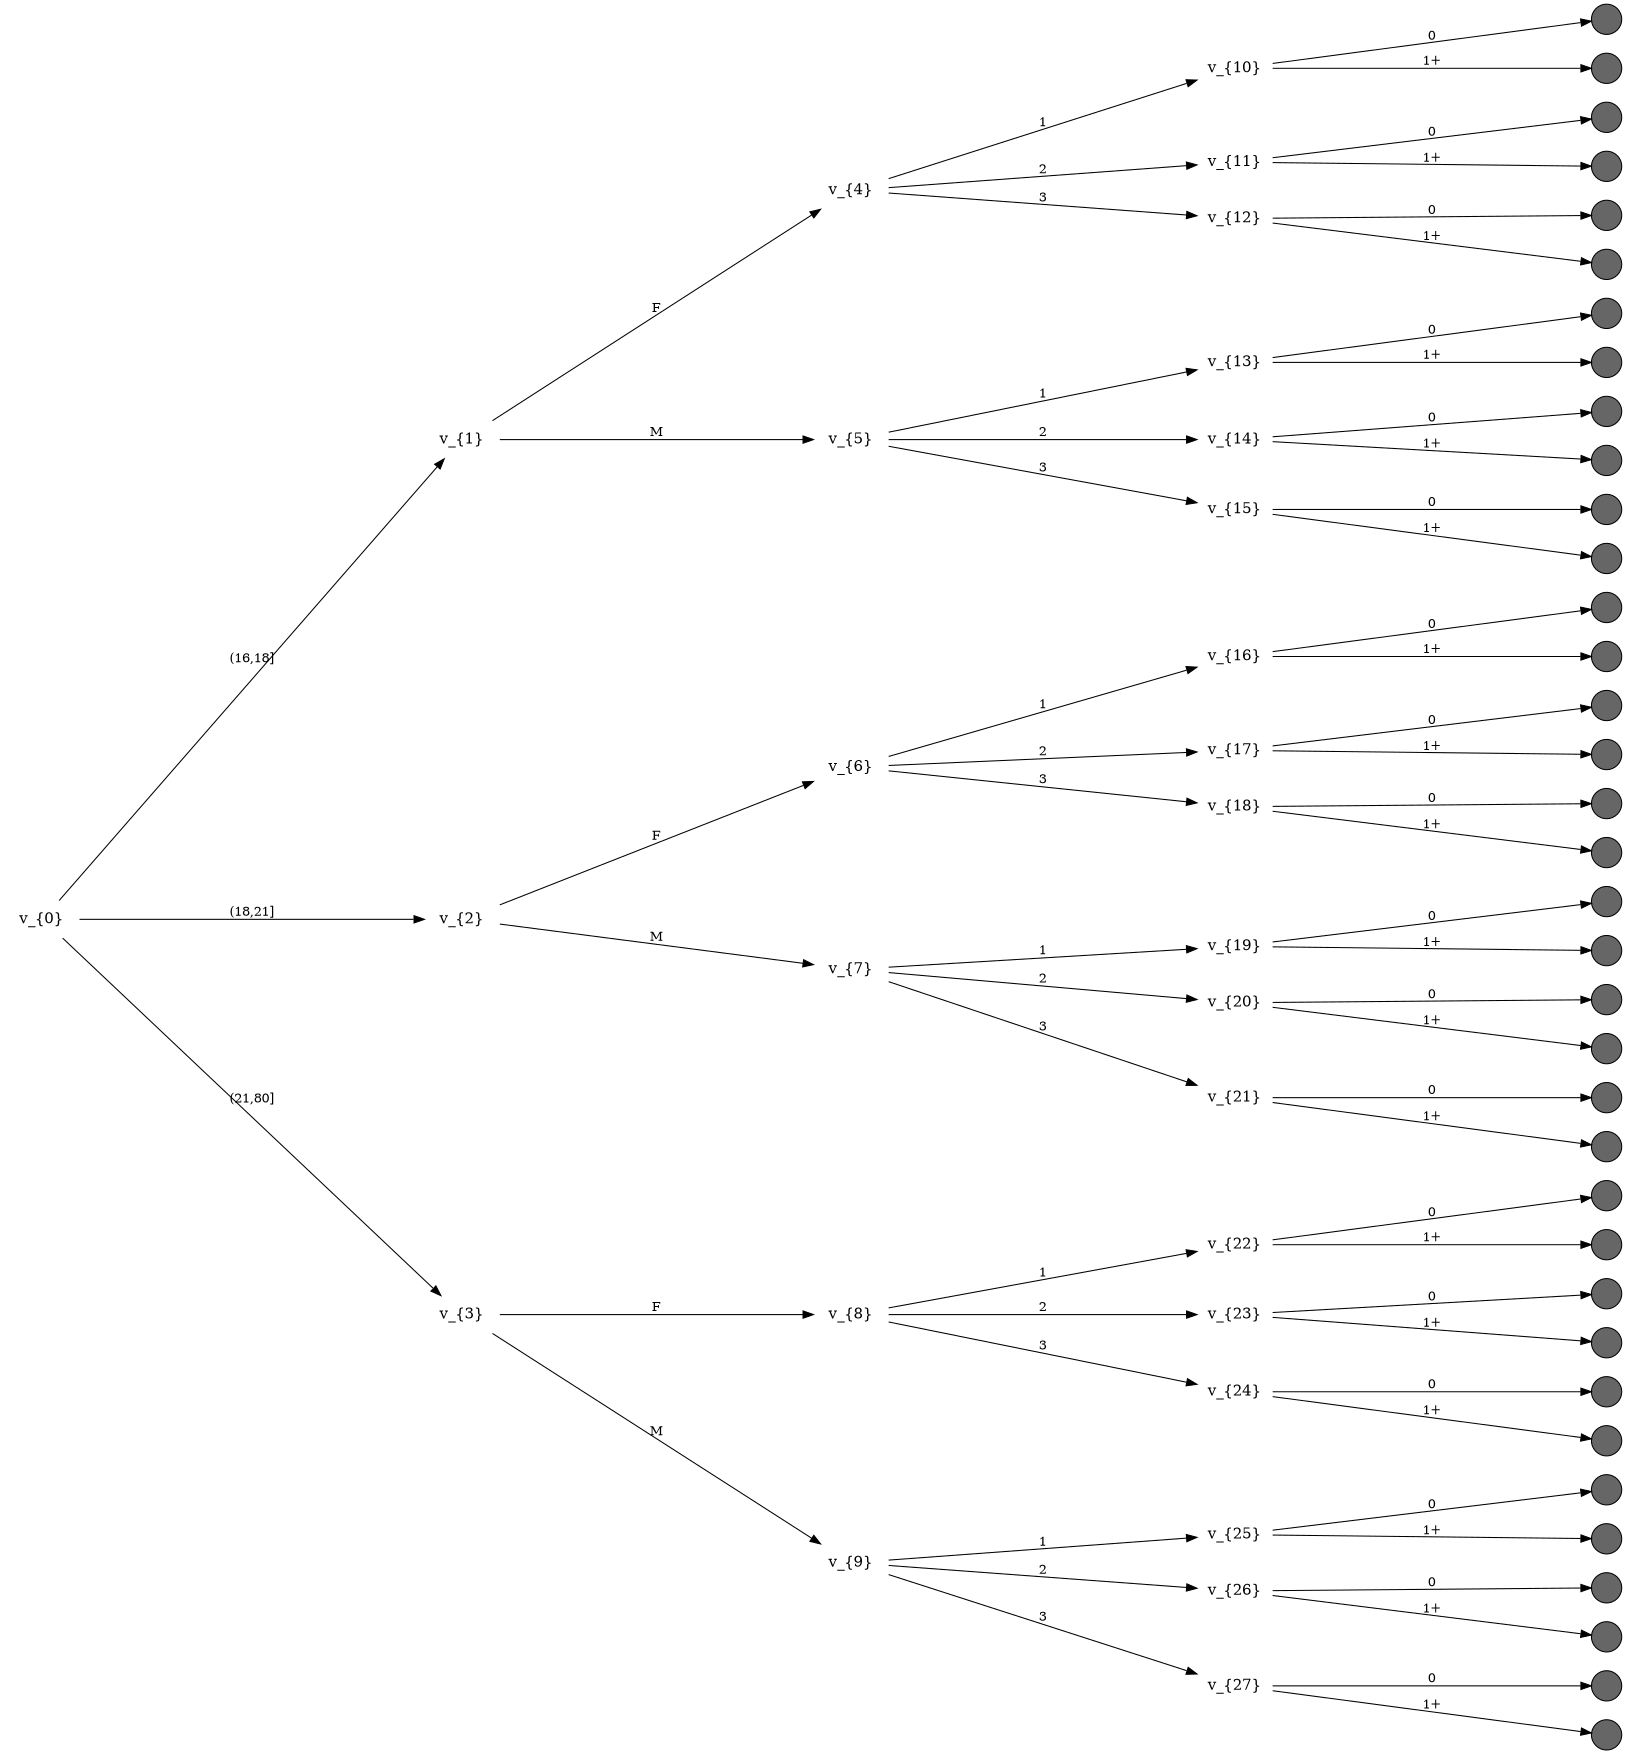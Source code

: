 digraph G {
rankdir=LR;
ranksep=4.0;
size=11.7;
"v_{0}" -> "v_{1}"  [color=black, fontsize=12, label="(16,18]", labelfontcolor="#009933"];
"v_{0}" -> "v_{2}"  [color=black, fontsize=12, label="(18,21]", labelfontcolor="#009933"];
"v_{0}" -> "v_{3}"  [color=black, fontsize=12, label="(21,80]", labelfontcolor="#009933"];
"v_{1}" -> "v_{4}"  [color=black, fontsize=12, label=F, labelfontcolor="#009933"];
"v_{1}" -> "v_{5}"  [color=black, fontsize=12, label=M, labelfontcolor="#009933"];
"v_{2}" -> "v_{6}"  [color=black, fontsize=12, label=F, labelfontcolor="#009933"];
"v_{2}" -> "v_{7}"  [color=black, fontsize=12, label=M, labelfontcolor="#009933"];
"v_{3}" -> "v_{8}"  [color=black, fontsize=12, label=F, labelfontcolor="#009933"];
"v_{3}" -> "v_{9}"  [color=black, fontsize=12, label=M, labelfontcolor="#009933"];
"v_{4}" -> "v_{10}"  [color=black, fontsize=12, label=1, labelfontcolor="#009933"];
"v_{4}" -> "v_{11}"  [color=black, fontsize=12, label=2, labelfontcolor="#009933"];
"v_{4}" -> "v_{12}"  [color=black, fontsize=12, label=3, labelfontcolor="#009933"];
"v_{5}" -> "v_{13}"  [color=black, fontsize=12, label=1, labelfontcolor="#009933"];
"v_{5}" -> "v_{14}"  [color=black, fontsize=12, label=2, labelfontcolor="#009933"];
"v_{5}" -> "v_{15}"  [color=black, fontsize=12, label=3, labelfontcolor="#009933"];
"v_{6}" -> "v_{16}"  [color=black, fontsize=12, label=1, labelfontcolor="#009933"];
"v_{6}" -> "v_{17}"  [color=black, fontsize=12, label=2, labelfontcolor="#009933"];
"v_{6}" -> "v_{18}"  [color=black, fontsize=12, label=3, labelfontcolor="#009933"];
"v_{7}" -> "v_{19}"  [color=black, fontsize=12, label=1, labelfontcolor="#009933"];
"v_{7}" -> "v_{20}"  [color=black, fontsize=12, label=2, labelfontcolor="#009933"];
"v_{7}" -> "v_{21}"  [color=black, fontsize=12, label=3, labelfontcolor="#009933"];
"v_{8}" -> "v_{22}"  [color=black, fontsize=12, label=1, labelfontcolor="#009933"];
"v_{8}" -> "v_{23}"  [color=black, fontsize=12, label=2, labelfontcolor="#009933"];
"v_{8}" -> "v_{24}"  [color=black, fontsize=12, label=3, labelfontcolor="#009933"];
"v_{9}" -> "v_{25}"  [color=black, fontsize=12, label=1, labelfontcolor="#009933"];
"v_{9}" -> "v_{26}"  [color=black, fontsize=12, label=2, labelfontcolor="#009933"];
"v_{9}" -> "v_{27}"  [color=black, fontsize=12, label=3, labelfontcolor="#009933"];
"v_{10}" -> "v_{28}"  [color=black, fontsize=12, label=0, labelfontcolor="#009933"];
"v_{10}" -> "v_{29}"  [color=black, fontsize=12, label="1+", labelfontcolor="#009933"];
"v_{11}" -> "v_{30}"  [color=black, fontsize=12, label=0, labelfontcolor="#009933"];
"v_{11}" -> "v_{31}"  [color=black, fontsize=12, label="1+", labelfontcolor="#009933"];
"v_{12}" -> "v_{32}"  [color=black, fontsize=12, label=0, labelfontcolor="#009933"];
"v_{12}" -> "v_{33}"  [color=black, fontsize=12, label="1+", labelfontcolor="#009933"];
"v_{13}" -> "v_{34}"  [color=black, fontsize=12, label=0, labelfontcolor="#009933"];
"v_{13}" -> "v_{35}"  [color=black, fontsize=12, label="1+", labelfontcolor="#009933"];
"v_{14}" -> "v_{36}"  [color=black, fontsize=12, label=0, labelfontcolor="#009933"];
"v_{14}" -> "v_{37}"  [color=black, fontsize=12, label="1+", labelfontcolor="#009933"];
"v_{15}" -> "v_{38}"  [color=black, fontsize=12, label=0, labelfontcolor="#009933"];
"v_{15}" -> "v_{39}"  [color=black, fontsize=12, label="1+", labelfontcolor="#009933"];
"v_{16}" -> "v_{40}"  [color=black, fontsize=12, label=0, labelfontcolor="#009933"];
"v_{16}" -> "v_{41}"  [color=black, fontsize=12, label="1+", labelfontcolor="#009933"];
"v_{17}" -> "v_{42}"  [color=black, fontsize=12, label=0, labelfontcolor="#009933"];
"v_{17}" -> "v_{43}"  [color=black, fontsize=12, label="1+", labelfontcolor="#009933"];
"v_{18}" -> "v_{44}"  [color=black, fontsize=12, label=0, labelfontcolor="#009933"];
"v_{18}" -> "v_{45}"  [color=black, fontsize=12, label="1+", labelfontcolor="#009933"];
"v_{19}" -> "v_{46}"  [color=black, fontsize=12, label=0, labelfontcolor="#009933"];
"v_{19}" -> "v_{47}"  [color=black, fontsize=12, label="1+", labelfontcolor="#009933"];
"v_{20}" -> "v_{48}"  [color=black, fontsize=12, label=0, labelfontcolor="#009933"];
"v_{20}" -> "v_{49}"  [color=black, fontsize=12, label="1+", labelfontcolor="#009933"];
"v_{21}" -> "v_{50}"  [color=black, fontsize=12, label=0, labelfontcolor="#009933"];
"v_{21}" -> "v_{51}"  [color=black, fontsize=12, label="1+", labelfontcolor="#009933"];
"v_{22}" -> "v_{52}"  [color=black, fontsize=12, label=0, labelfontcolor="#009933"];
"v_{22}" -> "v_{53}"  [color=black, fontsize=12, label="1+", labelfontcolor="#009933"];
"v_{23}" -> "v_{54}"  [color=black, fontsize=12, label=0, labelfontcolor="#009933"];
"v_{23}" -> "v_{55}"  [color=black, fontsize=12, label="1+", labelfontcolor="#009933"];
"v_{24}" -> "v_{56}"  [color=black, fontsize=12, label=0, labelfontcolor="#009933"];
"v_{24}" -> "v_{57}"  [color=black, fontsize=12, label="1+", labelfontcolor="#009933"];
"v_{25}" -> "v_{58}"  [color=black, fontsize=12, label=0, labelfontcolor="#009933"];
"v_{25}" -> "v_{59}"  [color=black, fontsize=12, label="1+", labelfontcolor="#009933"];
"v_{26}" -> "v_{60}"  [color=black, fontsize=12, label=0, labelfontcolor="#009933"];
"v_{26}" -> "v_{61}"  [color=black, fontsize=12, label="1+", labelfontcolor="#009933"];
"v_{27}" -> "v_{62}"  [color=black, fontsize=12, label=0, labelfontcolor="#009933"];
"v_{27}" -> "v_{63}"  [color=black, fontsize=12, label="1+", labelfontcolor="#009933"];
"v_{0}" [fixedsize=True, label="v_{0}", shape=none, width=1];
"v_{1}" [fixedsize=True, label="v_{1}", shape=none, width=1];
"v_{2}" [fixedsize=True, label="v_{2}", shape=none, width=1];
"v_{3}" [fixedsize=True, label="v_{3}", shape=none, width=1];
"v_{4}" [fixedsize=True, label="v_{4}", shape=none, width=1];
"v_{5}" [fixedsize=True, label="v_{5}", shape=none, width=1];
"v_{6}" [fixedsize=True, label="v_{6}", shape=none, width=1];
"v_{7}" [fixedsize=True, label="v_{7}", shape=none, width=1];
"v_{8}" [fixedsize=True, label="v_{8}", shape=none, width=1];
"v_{9}" [fixedsize=True, label="v_{9}", shape=none, width=1];
"v_{10}" [fixedsize=True, label="v_{10}", shape=none, width=1];
"v_{11}" [fixedsize=True, label="v_{11}", shape=none, width=1];
"v_{12}" [fixedsize=True, label="v_{12}", shape=none, width=1];
"v_{13}" [fixedsize=True, label="v_{13}", shape=none, width=1];
"v_{14}" [fixedsize=True, label="v_{14}", shape=none, width=1];
"v_{15}" [fixedsize=True, label="v_{15}", shape=none, width=1];
"v_{16}" [fixedsize=True, label="v_{16}", shape=none, width=1];
"v_{17}" [fixedsize=True, label="v_{17}", shape=none, width=1];
"v_{18}" [fixedsize=True, label="v_{18}", shape=none, width=1];
"v_{19}" [fixedsize=True, label="v_{19}", shape=none, width=1];
"v_{20}" [fixedsize=True, label="v_{20}", shape=none, width=1];
"v_{21}" [fixedsize=True, label="v_{21}", shape=none, width=1];
"v_{22}" [fixedsize=True, label="v_{22}", shape=none, width=1];
"v_{23}" [fixedsize=True, label="v_{23}", shape=none, width=1];
"v_{24}" [fixedsize=True, label="v_{24}", shape=none, width=1];
"v_{25}" [fixedsize=True, label="v_{25}", shape=none, width=1];
"v_{26}" [fixedsize=True, label="v_{26}", shape=none, width=1];
"v_{27}" [fixedsize=True, label="v_{27}", shape=none, width=1];
"v_{28}" [fillcolor="#666666", label="", shape=circle, style=filled, width=0.4];
"v_{29}" [fillcolor="#666666", label="", shape=circle, style=filled, width=0.4];
"v_{30}" [fillcolor="#666666", label="", shape=circle, style=filled, width=0.4];
"v_{31}" [fillcolor="#666666", label="", shape=circle, style=filled, width=0.4];
"v_{32}" [fillcolor="#666666", label="", shape=circle, style=filled, width=0.4];
"v_{33}" [fillcolor="#666666", label="", shape=circle, style=filled, width=0.4];
"v_{34}" [fillcolor="#666666", label="", shape=circle, style=filled, width=0.4];
"v_{35}" [fillcolor="#666666", label="", shape=circle, style=filled, width=0.4];
"v_{36}" [fillcolor="#666666", label="", shape=circle, style=filled, width=0.4];
"v_{37}" [fillcolor="#666666", label="", shape=circle, style=filled, width=0.4];
"v_{38}" [fillcolor="#666666", label="", shape=circle, style=filled, width=0.4];
"v_{39}" [fillcolor="#666666", label="", shape=circle, style=filled, width=0.4];
"v_{40}" [fillcolor="#666666", label="", shape=circle, style=filled, width=0.4];
"v_{41}" [fillcolor="#666666", label="", shape=circle, style=filled, width=0.4];
"v_{42}" [fillcolor="#666666", label="", shape=circle, style=filled, width=0.4];
"v_{43}" [fillcolor="#666666", label="", shape=circle, style=filled, width=0.4];
"v_{44}" [fillcolor="#666666", label="", shape=circle, style=filled, width=0.4];
"v_{45}" [fillcolor="#666666", label="", shape=circle, style=filled, width=0.4];
"v_{46}" [fillcolor="#666666", label="", shape=circle, style=filled, width=0.4];
"v_{47}" [fillcolor="#666666", label="", shape=circle, style=filled, width=0.4];
"v_{48}" [fillcolor="#666666", label="", shape=circle, style=filled, width=0.4];
"v_{49}" [fillcolor="#666666", label="", shape=circle, style=filled, width=0.4];
"v_{50}" [fillcolor="#666666", label="", shape=circle, style=filled, width=0.4];
"v_{51}" [fillcolor="#666666", label="", shape=circle, style=filled, width=0.4];
"v_{52}" [fillcolor="#666666", label="", shape=circle, style=filled, width=0.4];
"v_{53}" [fillcolor="#666666", label="", shape=circle, style=filled, width=0.4];
"v_{54}" [fillcolor="#666666", label="", shape=circle, style=filled, width=0.4];
"v_{55}" [fillcolor="#666666", label="", shape=circle, style=filled, width=0.4];
"v_{56}" [fillcolor="#666666", label="", shape=circle, style=filled, width=0.4];
"v_{57}" [fillcolor="#666666", label="", shape=circle, style=filled, width=0.4];
"v_{58}" [fillcolor="#666666", label="", shape=circle, style=filled, width=0.4];
"v_{59}" [fillcolor="#666666", label="", shape=circle, style=filled, width=0.4];
"v_{60}" [fillcolor="#666666", label="", shape=circle, style=filled, width=0.4];
"v_{61}" [fillcolor="#666666", label="", shape=circle, style=filled, width=0.4];
"v_{62}" [fillcolor="#666666", label="", shape=circle, style=filled, width=0.4];
"v_{63}" [fillcolor="#666666", label="", shape=circle, style=filled, width=0.4];
}
